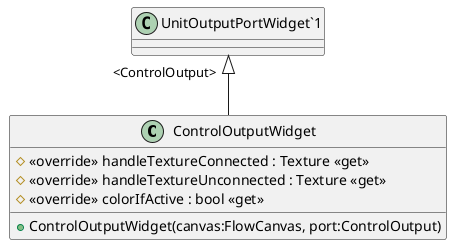@startuml
class ControlOutputWidget {
    + ControlOutputWidget(canvas:FlowCanvas, port:ControlOutput)
    # <<override>> handleTextureConnected : Texture <<get>>
    # <<override>> handleTextureUnconnected : Texture <<get>>
    # <<override>> colorIfActive : bool <<get>>
}
"UnitOutputPortWidget`1" "<ControlOutput>" <|-- ControlOutputWidget
@enduml
